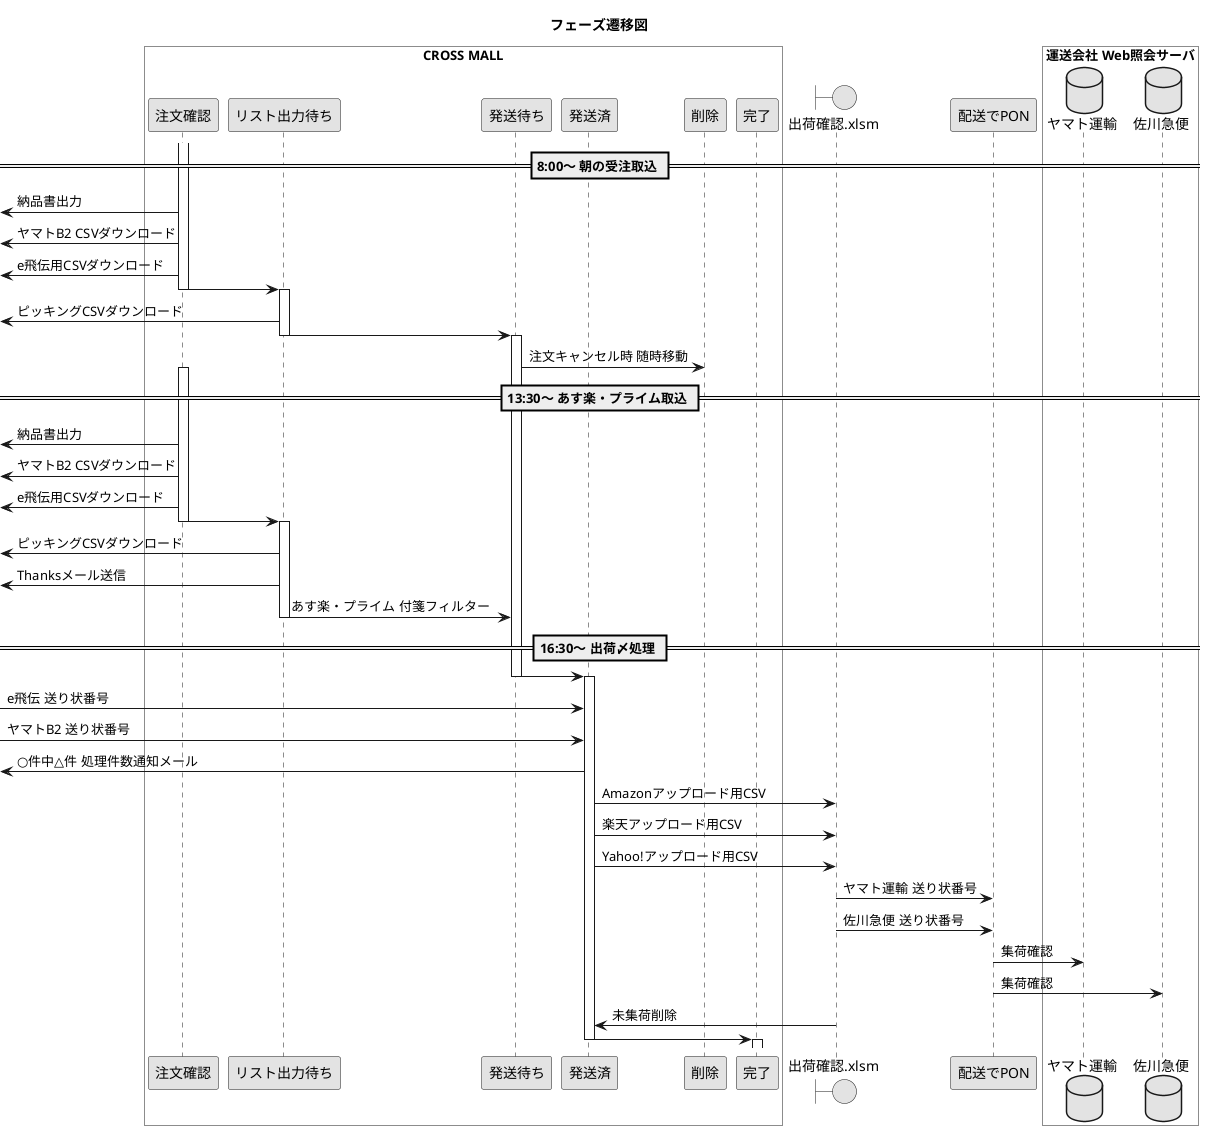 @startuml phase_change_figure

skinparam monochrome true
skinparam packageFontSize 25

title フェーズ遷移図

== 8:00～ 朝の受注取込 ==

activate 注文確認
[<- 注文確認 :納品書出力
[<- 注文確認 :ヤマトB2 CSVダウンロード
[<- 注文確認 :e飛伝用CSVダウンロード

注文確認 -> リスト出力待ち
deactivate 注文確認

activate リスト出力待ち
[<- リスト出力待ち : ピッキングCSVダウンロード

リスト出力待ち -> 発送待ち
deactivate リスト出力待ち

activate 発送待ち

発送待ち -> 削除 :注文キャンセル時 随時移動

== 13:30～ あす楽・プライム取込 ==

box "CROSS MALL" #white
participant 注文確認
participant リスト出力待ち
participant 発送待ち
participant 発送済
participant 削除
participant 完了
end box

activate 注文確認
[<- 注文確認 :納品書出力
[<- 注文確認 :ヤマトB2 CSVダウンロード
[<- 注文確認 :e飛伝用CSVダウンロード

注文確認 -> リスト出力待ち
deactivate 注文確認

activate リスト出力待ち
[<- リスト出力待ち : ピッキングCSVダウンロード
[<- リスト出力待ち : Thanksメール送信

リスト出力待ち -> 発送待ち :あす楽・プライム 付箋フィルター
deactivate リスト出力待ち

== 16:30～ 出荷〆処理 ==

発送待ち -> 発送済

deactivate 発送待ち

activate 発送済

[-> 発送済 :e飛伝 送り状番号
[-> 発送済 :ヤマトB2 送り状番号

[<- 発送済 : ○件中△件 処理件数通知メール

boundary 出荷確認.xlsm

発送済 -> 出荷確認.xlsm :Amazonアップロード用CSV
発送済 -> 出荷確認.xlsm :楽天アップロード用CSV
発送済 -> 出荷確認.xlsm :Yahoo!アップロード用CSV

出荷確認.xlsm -> 配送でPON : ヤマト運輸 送り状番号
出荷確認.xlsm -> 配送でPON : 佐川急便 送り状番号

box "運送会社 Web照会サーバ" #white
    database ヤマト運輸
    database 佐川急便
end box

配送でPON -> ヤマト運輸 : 集荷確認
配送でPON -> 佐川急便 : 集荷確認

出荷確認.xlsm -> 発送済 : 未集荷削除

発送済 -> 完了

deactivate 発送済

activate 完了

@enduml